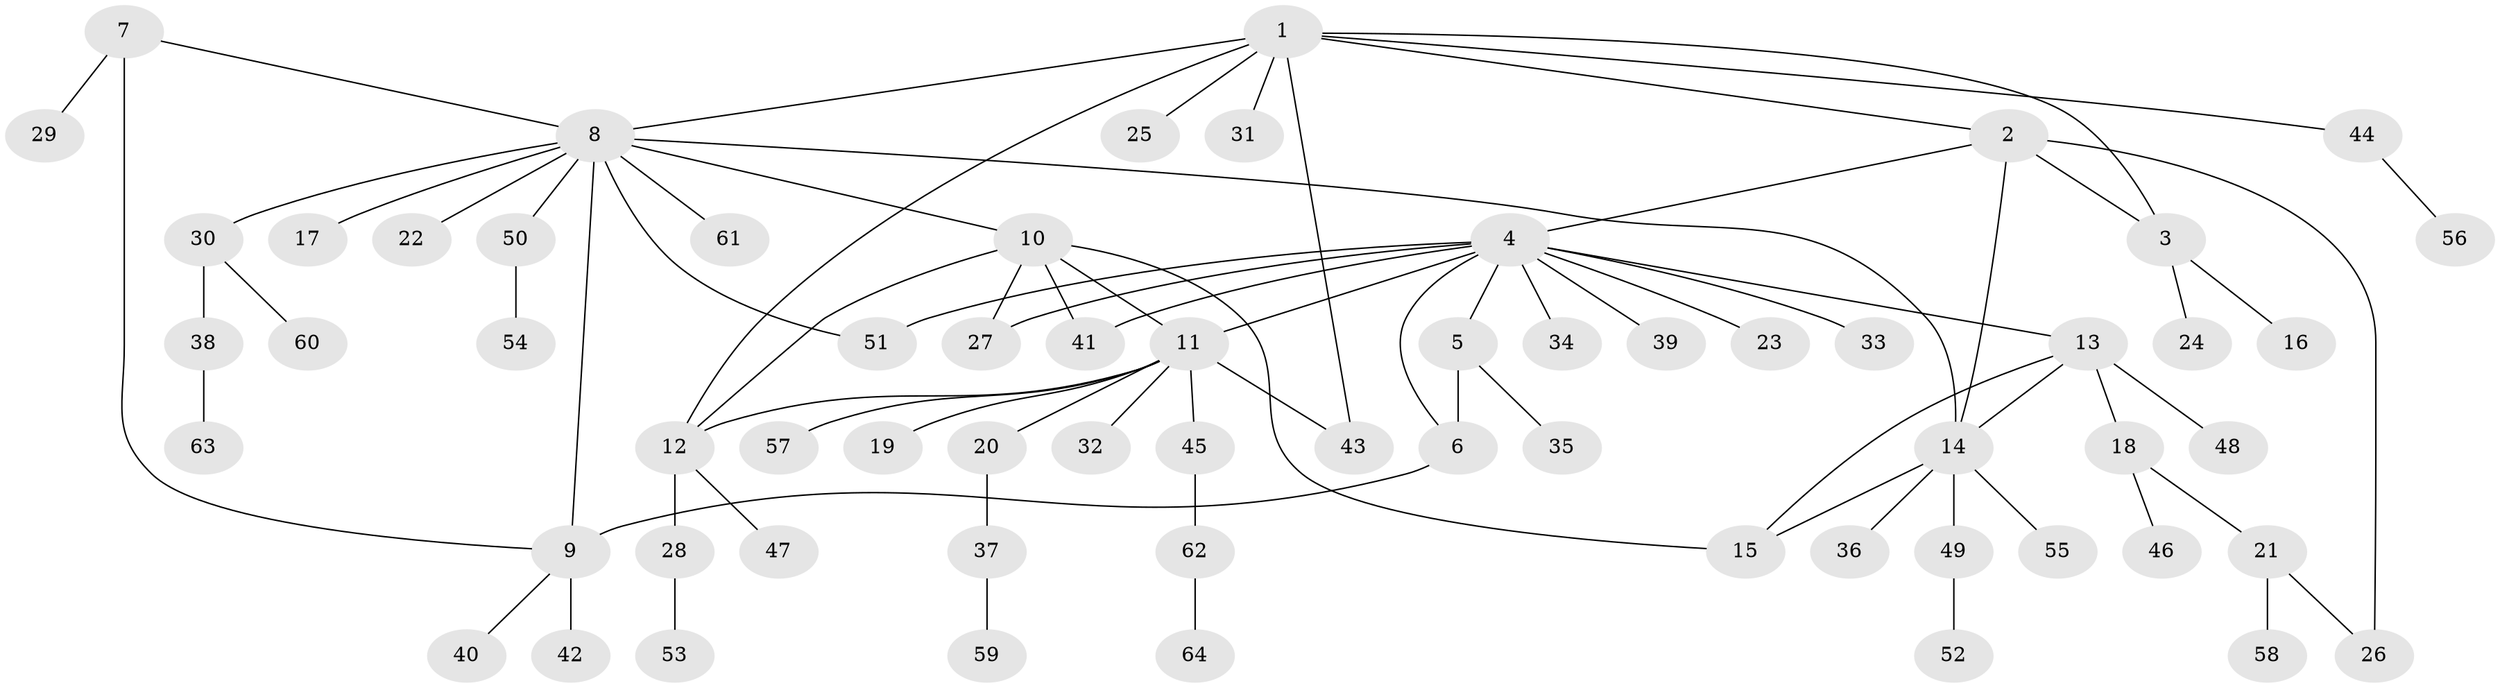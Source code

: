 // coarse degree distribution, {6: 0.07407407407407407, 9: 0.037037037037037035, 2: 0.25925925925925924, 5: 0.07407407407407407, 8: 0.037037037037037035, 4: 0.18518518518518517, 3: 0.037037037037037035, 1: 0.2962962962962963}
// Generated by graph-tools (version 1.1) at 2025/52/03/04/25 22:52:38]
// undirected, 64 vertices, 79 edges
graph export_dot {
  node [color=gray90,style=filled];
  1;
  2;
  3;
  4;
  5;
  6;
  7;
  8;
  9;
  10;
  11;
  12;
  13;
  14;
  15;
  16;
  17;
  18;
  19;
  20;
  21;
  22;
  23;
  24;
  25;
  26;
  27;
  28;
  29;
  30;
  31;
  32;
  33;
  34;
  35;
  36;
  37;
  38;
  39;
  40;
  41;
  42;
  43;
  44;
  45;
  46;
  47;
  48;
  49;
  50;
  51;
  52;
  53;
  54;
  55;
  56;
  57;
  58;
  59;
  60;
  61;
  62;
  63;
  64;
  1 -- 2;
  1 -- 3;
  1 -- 8;
  1 -- 12;
  1 -- 25;
  1 -- 31;
  1 -- 43;
  1 -- 44;
  2 -- 3;
  2 -- 4;
  2 -- 14;
  2 -- 26;
  3 -- 16;
  3 -- 24;
  4 -- 5;
  4 -- 6;
  4 -- 11;
  4 -- 13;
  4 -- 23;
  4 -- 27;
  4 -- 33;
  4 -- 34;
  4 -- 39;
  4 -- 41;
  4 -- 51;
  5 -- 6;
  5 -- 35;
  6 -- 9;
  7 -- 8;
  7 -- 9;
  7 -- 29;
  8 -- 9;
  8 -- 10;
  8 -- 14;
  8 -- 17;
  8 -- 22;
  8 -- 30;
  8 -- 50;
  8 -- 51;
  8 -- 61;
  9 -- 40;
  9 -- 42;
  10 -- 11;
  10 -- 12;
  10 -- 15;
  10 -- 27;
  10 -- 41;
  11 -- 12;
  11 -- 19;
  11 -- 20;
  11 -- 32;
  11 -- 43;
  11 -- 45;
  11 -- 57;
  12 -- 28;
  12 -- 47;
  13 -- 14;
  13 -- 15;
  13 -- 18;
  13 -- 48;
  14 -- 15;
  14 -- 36;
  14 -- 49;
  14 -- 55;
  18 -- 21;
  18 -- 46;
  20 -- 37;
  21 -- 26;
  21 -- 58;
  28 -- 53;
  30 -- 38;
  30 -- 60;
  37 -- 59;
  38 -- 63;
  44 -- 56;
  45 -- 62;
  49 -- 52;
  50 -- 54;
  62 -- 64;
}
